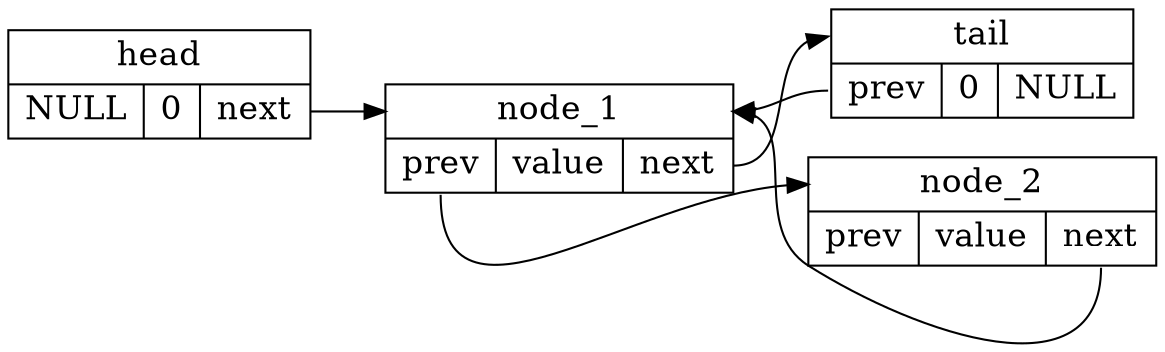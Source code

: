 /*
 * Usage :
 * dot -Tpng list.dot -o list.png
 */
digraph g {
graph [
rankdir = "LR"
];
node [
fontsize = "16"
shape = "ellipse"
];
edge [
];

HEAD [
label="<T>head |{<p>NULL|<v>0|<n>next}";
shape = "record"
];

TAIL [
label="<T>tail |{<p>prev|<v>0|<n>NULL}";
shape = "record"
];

NODE1 [
label="<T>node_1 |{<p>prev|<v>value|<n>next}";
shape = "record"
];

NODE2 [
label="<T>node_2 |{<p>prev|<v>value|<n>next}";
shape = "record"
];

/* pnode->next = head->next */
NODE1:n->TAIL:T

/* head->next->prev = pnode */
TAIL:p->NODE1:T

/* head->next = pnode */
HEAD:n->NODE1:T

/* pnode->next = head->next */
NODE2:n->NODE1:T

/* head->next->prev = pnode */
NODE1:p->NODE2:T
}

